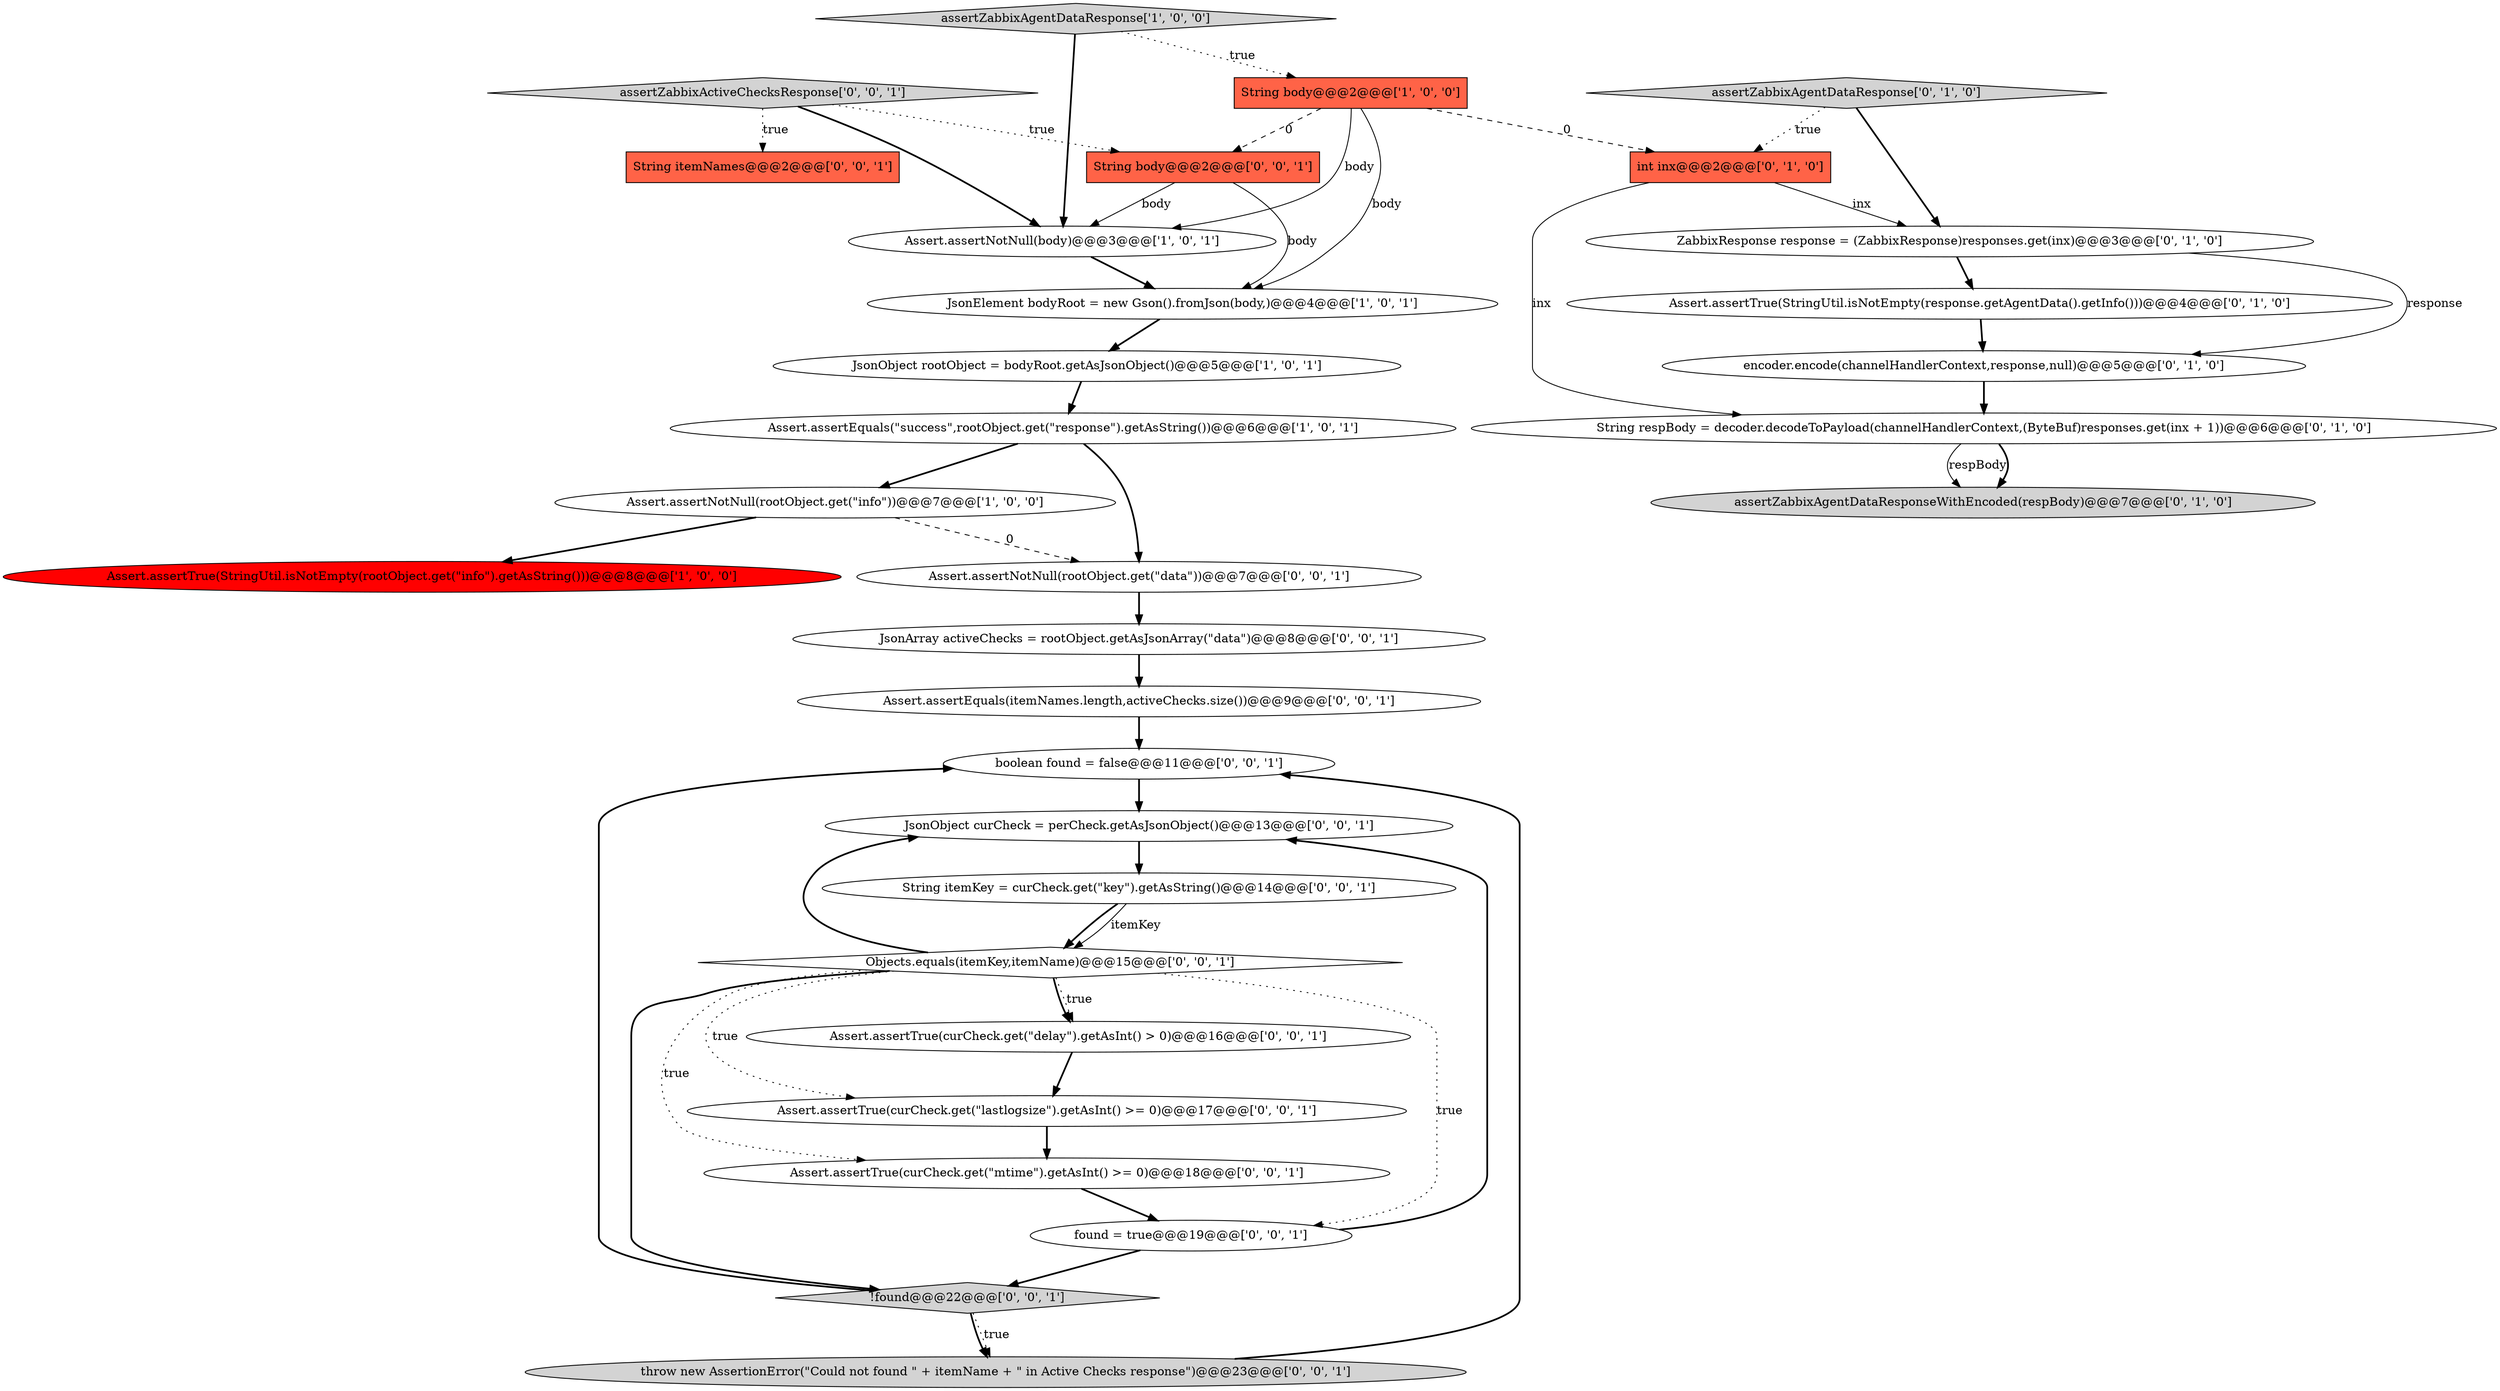 digraph {
16 [style = filled, label = "String itemNames@@@2@@@['0', '0', '1']", fillcolor = tomato, shape = box image = "AAA0AAABBB3BBB"];
28 [style = filled, label = "boolean found = false@@@11@@@['0', '0', '1']", fillcolor = white, shape = ellipse image = "AAA0AAABBB3BBB"];
13 [style = filled, label = "String respBody = decoder.decodeToPayload(channelHandlerContext,(ByteBuf)responses.get(inx + 1))@@@6@@@['0', '1', '0']", fillcolor = white, shape = ellipse image = "AAA0AAABBB2BBB"];
18 [style = filled, label = "String body@@@2@@@['0', '0', '1']", fillcolor = tomato, shape = box image = "AAA0AAABBB3BBB"];
29 [style = filled, label = "Assert.assertNotNull(rootObject.get(\"data\"))@@@7@@@['0', '0', '1']", fillcolor = white, shape = ellipse image = "AAA0AAABBB3BBB"];
25 [style = filled, label = "Assert.assertEquals(itemNames.length,activeChecks.size())@@@9@@@['0', '0', '1']", fillcolor = white, shape = ellipse image = "AAA0AAABBB3BBB"];
7 [style = filled, label = "String body@@@2@@@['1', '0', '0']", fillcolor = tomato, shape = box image = "AAA1AAABBB1BBB"];
8 [style = filled, label = "assertZabbixAgentDataResponse['0', '1', '0']", fillcolor = lightgray, shape = diamond image = "AAA0AAABBB2BBB"];
12 [style = filled, label = "assertZabbixAgentDataResponseWithEncoded(respBody)@@@7@@@['0', '1', '0']", fillcolor = lightgray, shape = ellipse image = "AAA0AAABBB2BBB"];
6 [style = filled, label = "Assert.assertTrue(StringUtil.isNotEmpty(rootObject.get(\"info\").getAsString()))@@@8@@@['1', '0', '0']", fillcolor = red, shape = ellipse image = "AAA1AAABBB1BBB"];
30 [style = filled, label = "JsonArray activeChecks = rootObject.getAsJsonArray(\"data\")@@@8@@@['0', '0', '1']", fillcolor = white, shape = ellipse image = "AAA0AAABBB3BBB"];
27 [style = filled, label = "found = true@@@19@@@['0', '0', '1']", fillcolor = white, shape = ellipse image = "AAA0AAABBB3BBB"];
26 [style = filled, label = "assertZabbixActiveChecksResponse['0', '0', '1']", fillcolor = lightgray, shape = diamond image = "AAA0AAABBB3BBB"];
17 [style = filled, label = "!found@@@22@@@['0', '0', '1']", fillcolor = lightgray, shape = diamond image = "AAA0AAABBB3BBB"];
19 [style = filled, label = "Assert.assertTrue(curCheck.get(\"lastlogsize\").getAsInt() >= 0)@@@17@@@['0', '0', '1']", fillcolor = white, shape = ellipse image = "AAA0AAABBB3BBB"];
14 [style = filled, label = "Assert.assertTrue(StringUtil.isNotEmpty(response.getAgentData().getInfo()))@@@4@@@['0', '1', '0']", fillcolor = white, shape = ellipse image = "AAA0AAABBB2BBB"];
23 [style = filled, label = "Assert.assertTrue(curCheck.get(\"delay\").getAsInt() > 0)@@@16@@@['0', '0', '1']", fillcolor = white, shape = ellipse image = "AAA0AAABBB3BBB"];
4 [style = filled, label = "Assert.assertEquals(\"success\",rootObject.get(\"response\").getAsString())@@@6@@@['1', '0', '1']", fillcolor = white, shape = ellipse image = "AAA0AAABBB1BBB"];
5 [style = filled, label = "JsonElement bodyRoot = new Gson().fromJson(body,)@@@4@@@['1', '0', '1']", fillcolor = white, shape = ellipse image = "AAA0AAABBB1BBB"];
22 [style = filled, label = "String itemKey = curCheck.get(\"key\").getAsString()@@@14@@@['0', '0', '1']", fillcolor = white, shape = ellipse image = "AAA0AAABBB3BBB"];
24 [style = filled, label = "Objects.equals(itemKey,itemName)@@@15@@@['0', '0', '1']", fillcolor = white, shape = diamond image = "AAA0AAABBB3BBB"];
3 [style = filled, label = "Assert.assertNotNull(rootObject.get(\"info\"))@@@7@@@['1', '0', '0']", fillcolor = white, shape = ellipse image = "AAA0AAABBB1BBB"];
11 [style = filled, label = "encoder.encode(channelHandlerContext,response,null)@@@5@@@['0', '1', '0']", fillcolor = white, shape = ellipse image = "AAA0AAABBB2BBB"];
20 [style = filled, label = "JsonObject curCheck = perCheck.getAsJsonObject()@@@13@@@['0', '0', '1']", fillcolor = white, shape = ellipse image = "AAA0AAABBB3BBB"];
1 [style = filled, label = "JsonObject rootObject = bodyRoot.getAsJsonObject()@@@5@@@['1', '0', '1']", fillcolor = white, shape = ellipse image = "AAA0AAABBB1BBB"];
9 [style = filled, label = "int inx@@@2@@@['0', '1', '0']", fillcolor = tomato, shape = box image = "AAA1AAABBB2BBB"];
2 [style = filled, label = "Assert.assertNotNull(body)@@@3@@@['1', '0', '1']", fillcolor = white, shape = ellipse image = "AAA0AAABBB1BBB"];
10 [style = filled, label = "ZabbixResponse response = (ZabbixResponse)responses.get(inx)@@@3@@@['0', '1', '0']", fillcolor = white, shape = ellipse image = "AAA0AAABBB2BBB"];
21 [style = filled, label = "throw new AssertionError(\"Could not found \" + itemName + \" in Active Checks response\")@@@23@@@['0', '0', '1']", fillcolor = lightgray, shape = ellipse image = "AAA0AAABBB3BBB"];
15 [style = filled, label = "Assert.assertTrue(curCheck.get(\"mtime\").getAsInt() >= 0)@@@18@@@['0', '0', '1']", fillcolor = white, shape = ellipse image = "AAA0AAABBB3BBB"];
0 [style = filled, label = "assertZabbixAgentDataResponse['1', '0', '0']", fillcolor = lightgray, shape = diamond image = "AAA0AAABBB1BBB"];
7->5 [style = solid, label="body"];
3->29 [style = dashed, label="0"];
4->3 [style = bold, label=""];
8->10 [style = bold, label=""];
1->4 [style = bold, label=""];
25->28 [style = bold, label=""];
10->11 [style = solid, label="response"];
7->18 [style = dashed, label="0"];
7->2 [style = solid, label="body"];
13->12 [style = solid, label="respBody"];
29->30 [style = bold, label=""];
10->14 [style = bold, label=""];
28->20 [style = bold, label=""];
0->2 [style = bold, label=""];
3->6 [style = bold, label=""];
18->2 [style = solid, label="body"];
30->25 [style = bold, label=""];
4->29 [style = bold, label=""];
24->27 [style = dotted, label="true"];
21->28 [style = bold, label=""];
20->22 [style = bold, label=""];
24->20 [style = bold, label=""];
5->1 [style = bold, label=""];
26->2 [style = bold, label=""];
17->28 [style = bold, label=""];
13->12 [style = bold, label=""];
9->10 [style = solid, label="inx"];
18->5 [style = solid, label="body"];
24->23 [style = dotted, label="true"];
22->24 [style = solid, label="itemKey"];
7->9 [style = dashed, label="0"];
23->19 [style = bold, label=""];
11->13 [style = bold, label=""];
24->15 [style = dotted, label="true"];
24->17 [style = bold, label=""];
27->17 [style = bold, label=""];
26->18 [style = dotted, label="true"];
24->19 [style = dotted, label="true"];
26->16 [style = dotted, label="true"];
8->9 [style = dotted, label="true"];
22->24 [style = bold, label=""];
19->15 [style = bold, label=""];
17->21 [style = dotted, label="true"];
15->27 [style = bold, label=""];
14->11 [style = bold, label=""];
27->20 [style = bold, label=""];
17->21 [style = bold, label=""];
9->13 [style = solid, label="inx"];
0->7 [style = dotted, label="true"];
2->5 [style = bold, label=""];
24->23 [style = bold, label=""];
}
